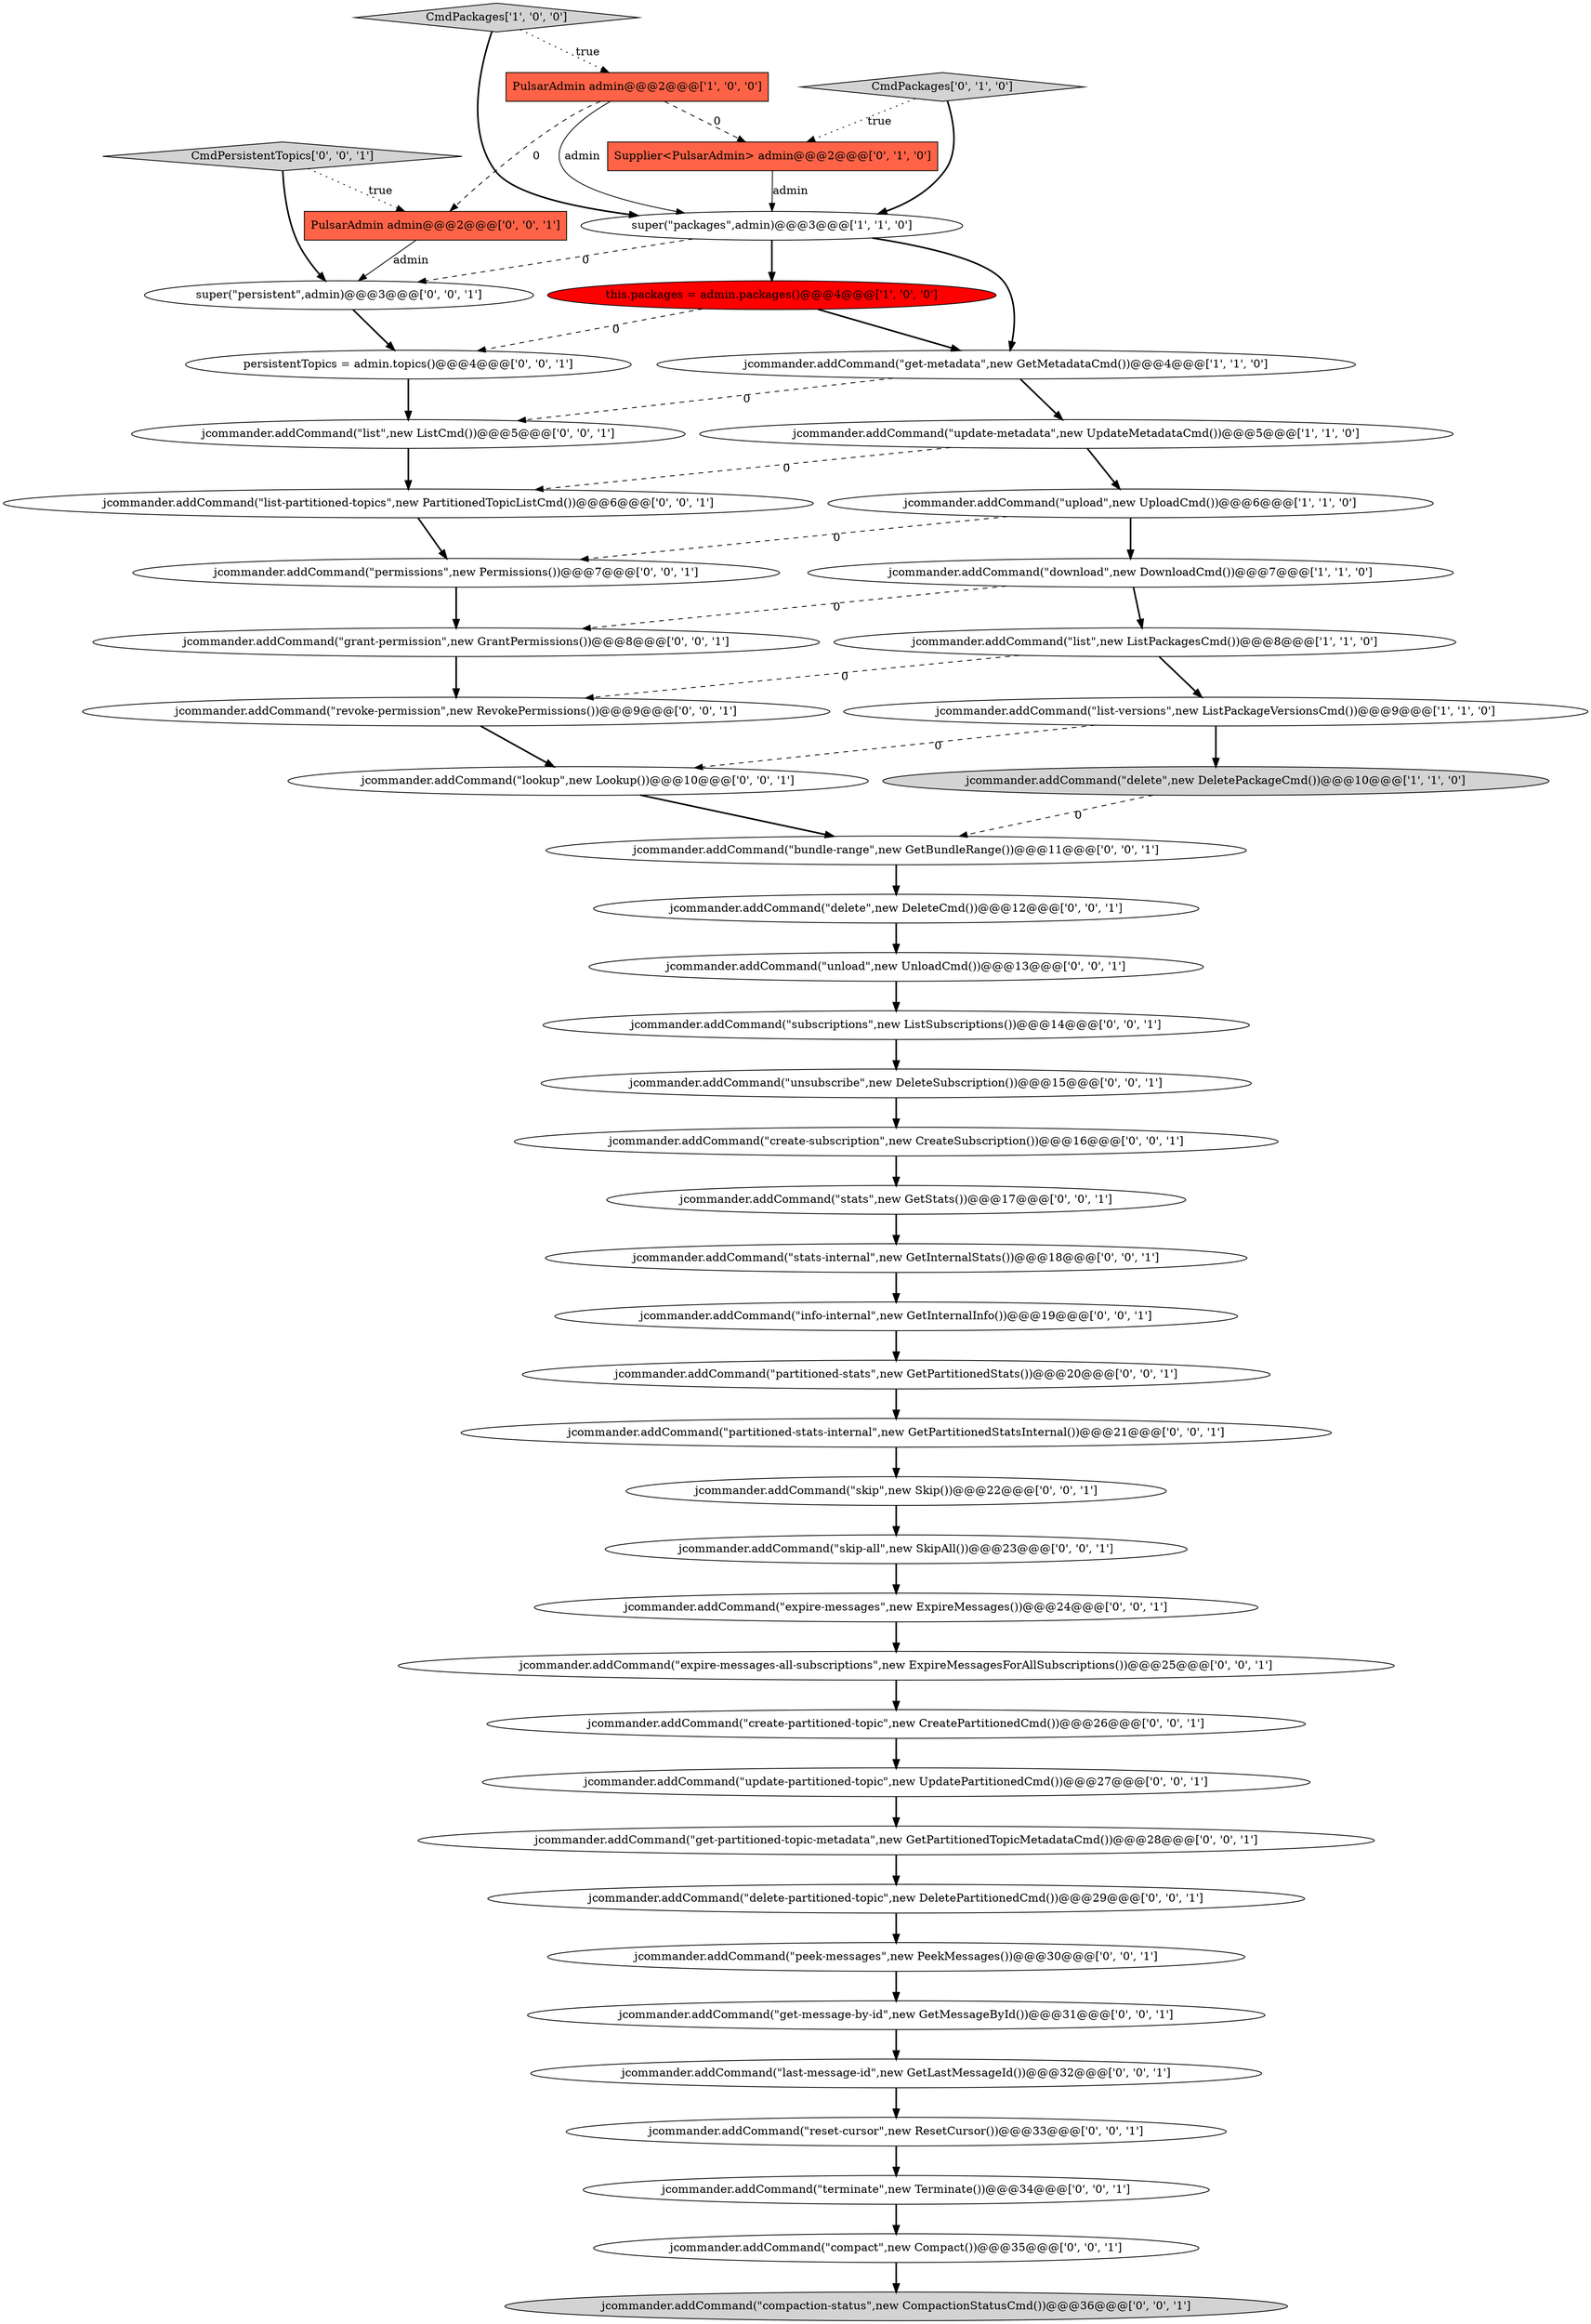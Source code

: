 digraph {
11 [style = filled, label = "Supplier<PulsarAdmin> admin@@@2@@@['0', '1', '0']", fillcolor = tomato, shape = box image = "AAA1AAABBB2BBB"];
27 [style = filled, label = "jcommander.addCommand(\"delete-partitioned-topic\",new DeletePartitionedCmd())@@@29@@@['0', '0', '1']", fillcolor = white, shape = ellipse image = "AAA0AAABBB3BBB"];
38 [style = filled, label = "jcommander.addCommand(\"permissions\",new Permissions())@@@7@@@['0', '0', '1']", fillcolor = white, shape = ellipse image = "AAA0AAABBB3BBB"];
14 [style = filled, label = "jcommander.addCommand(\"grant-permission\",new GrantPermissions())@@@8@@@['0', '0', '1']", fillcolor = white, shape = ellipse image = "AAA0AAABBB3BBB"];
43 [style = filled, label = "jcommander.addCommand(\"lookup\",new Lookup())@@@10@@@['0', '0', '1']", fillcolor = white, shape = ellipse image = "AAA0AAABBB3BBB"];
20 [style = filled, label = "jcommander.addCommand(\"partitioned-stats-internal\",new GetPartitionedStatsInternal())@@@21@@@['0', '0', '1']", fillcolor = white, shape = ellipse image = "AAA0AAABBB3BBB"];
16 [style = filled, label = "jcommander.addCommand(\"list\",new ListCmd())@@@5@@@['0', '0', '1']", fillcolor = white, shape = ellipse image = "AAA0AAABBB3BBB"];
19 [style = filled, label = "jcommander.addCommand(\"revoke-permission\",new RevokePermissions())@@@9@@@['0', '0', '1']", fillcolor = white, shape = ellipse image = "AAA0AAABBB3BBB"];
32 [style = filled, label = "jcommander.addCommand(\"partitioned-stats\",new GetPartitionedStats())@@@20@@@['0', '0', '1']", fillcolor = white, shape = ellipse image = "AAA0AAABBB3BBB"];
0 [style = filled, label = "jcommander.addCommand(\"get-metadata\",new GetMetadataCmd())@@@4@@@['1', '1', '0']", fillcolor = white, shape = ellipse image = "AAA0AAABBB1BBB"];
7 [style = filled, label = "jcommander.addCommand(\"download\",new DownloadCmd())@@@7@@@['1', '1', '0']", fillcolor = white, shape = ellipse image = "AAA0AAABBB1BBB"];
30 [style = filled, label = "jcommander.addCommand(\"stats-internal\",new GetInternalStats())@@@18@@@['0', '0', '1']", fillcolor = white, shape = ellipse image = "AAA0AAABBB3BBB"];
29 [style = filled, label = "jcommander.addCommand(\"subscriptions\",new ListSubscriptions())@@@14@@@['0', '0', '1']", fillcolor = white, shape = ellipse image = "AAA0AAABBB3BBB"];
47 [style = filled, label = "jcommander.addCommand(\"expire-messages-all-subscriptions\",new ExpireMessagesForAllSubscriptions())@@@25@@@['0', '0', '1']", fillcolor = white, shape = ellipse image = "AAA0AAABBB3BBB"];
25 [style = filled, label = "jcommander.addCommand(\"skip\",new Skip())@@@22@@@['0', '0', '1']", fillcolor = white, shape = ellipse image = "AAA0AAABBB3BBB"];
39 [style = filled, label = "jcommander.addCommand(\"compaction-status\",new CompactionStatusCmd())@@@36@@@['0', '0', '1']", fillcolor = lightgray, shape = ellipse image = "AAA0AAABBB3BBB"];
44 [style = filled, label = "PulsarAdmin admin@@@2@@@['0', '0', '1']", fillcolor = tomato, shape = box image = "AAA0AAABBB3BBB"];
40 [style = filled, label = "jcommander.addCommand(\"create-subscription\",new CreateSubscription())@@@16@@@['0', '0', '1']", fillcolor = white, shape = ellipse image = "AAA0AAABBB3BBB"];
23 [style = filled, label = "jcommander.addCommand(\"peek-messages\",new PeekMessages())@@@30@@@['0', '0', '1']", fillcolor = white, shape = ellipse image = "AAA0AAABBB3BBB"];
42 [style = filled, label = "jcommander.addCommand(\"terminate\",new Terminate())@@@34@@@['0', '0', '1']", fillcolor = white, shape = ellipse image = "AAA0AAABBB3BBB"];
45 [style = filled, label = "jcommander.addCommand(\"last-message-id\",new GetLastMessageId())@@@32@@@['0', '0', '1']", fillcolor = white, shape = ellipse image = "AAA0AAABBB3BBB"];
13 [style = filled, label = "jcommander.addCommand(\"get-partitioned-topic-metadata\",new GetPartitionedTopicMetadataCmd())@@@28@@@['0', '0', '1']", fillcolor = white, shape = ellipse image = "AAA0AAABBB3BBB"];
22 [style = filled, label = "super(\"persistent\",admin)@@@3@@@['0', '0', '1']", fillcolor = white, shape = ellipse image = "AAA0AAABBB3BBB"];
12 [style = filled, label = "CmdPackages['0', '1', '0']", fillcolor = lightgray, shape = diamond image = "AAA0AAABBB2BBB"];
24 [style = filled, label = "jcommander.addCommand(\"unsubscribe\",new DeleteSubscription())@@@15@@@['0', '0', '1']", fillcolor = white, shape = ellipse image = "AAA0AAABBB3BBB"];
10 [style = filled, label = "jcommander.addCommand(\"upload\",new UploadCmd())@@@6@@@['1', '1', '0']", fillcolor = white, shape = ellipse image = "AAA0AAABBB1BBB"];
34 [style = filled, label = "jcommander.addCommand(\"reset-cursor\",new ResetCursor())@@@33@@@['0', '0', '1']", fillcolor = white, shape = ellipse image = "AAA0AAABBB3BBB"];
36 [style = filled, label = "jcommander.addCommand(\"update-partitioned-topic\",new UpdatePartitionedCmd())@@@27@@@['0', '0', '1']", fillcolor = white, shape = ellipse image = "AAA0AAABBB3BBB"];
17 [style = filled, label = "jcommander.addCommand(\"expire-messages\",new ExpireMessages())@@@24@@@['0', '0', '1']", fillcolor = white, shape = ellipse image = "AAA0AAABBB3BBB"];
46 [style = filled, label = "jcommander.addCommand(\"list-partitioned-topics\",new PartitionedTopicListCmd())@@@6@@@['0', '0', '1']", fillcolor = white, shape = ellipse image = "AAA0AAABBB3BBB"];
15 [style = filled, label = "jcommander.addCommand(\"info-internal\",new GetInternalInfo())@@@19@@@['0', '0', '1']", fillcolor = white, shape = ellipse image = "AAA0AAABBB3BBB"];
4 [style = filled, label = "super(\"packages\",admin)@@@3@@@['1', '1', '0']", fillcolor = white, shape = ellipse image = "AAA0AAABBB1BBB"];
6 [style = filled, label = "this.packages = admin.packages()@@@4@@@['1', '0', '0']", fillcolor = red, shape = ellipse image = "AAA1AAABBB1BBB"];
2 [style = filled, label = "jcommander.addCommand(\"update-metadata\",new UpdateMetadataCmd())@@@5@@@['1', '1', '0']", fillcolor = white, shape = ellipse image = "AAA0AAABBB1BBB"];
8 [style = filled, label = "CmdPackages['1', '0', '0']", fillcolor = lightgray, shape = diamond image = "AAA0AAABBB1BBB"];
33 [style = filled, label = "jcommander.addCommand(\"get-message-by-id\",new GetMessageById())@@@31@@@['0', '0', '1']", fillcolor = white, shape = ellipse image = "AAA0AAABBB3BBB"];
37 [style = filled, label = "persistentTopics = admin.topics()@@@4@@@['0', '0', '1']", fillcolor = white, shape = ellipse image = "AAA0AAABBB3BBB"];
26 [style = filled, label = "jcommander.addCommand(\"compact\",new Compact())@@@35@@@['0', '0', '1']", fillcolor = white, shape = ellipse image = "AAA0AAABBB3BBB"];
1 [style = filled, label = "jcommander.addCommand(\"list-versions\",new ListPackageVersionsCmd())@@@9@@@['1', '1', '0']", fillcolor = white, shape = ellipse image = "AAA0AAABBB1BBB"];
31 [style = filled, label = "jcommander.addCommand(\"unload\",new UnloadCmd())@@@13@@@['0', '0', '1']", fillcolor = white, shape = ellipse image = "AAA0AAABBB3BBB"];
9 [style = filled, label = "jcommander.addCommand(\"delete\",new DeletePackageCmd())@@@10@@@['1', '1', '0']", fillcolor = lightgray, shape = ellipse image = "AAA0AAABBB1BBB"];
41 [style = filled, label = "CmdPersistentTopics['0', '0', '1']", fillcolor = lightgray, shape = diamond image = "AAA0AAABBB3BBB"];
3 [style = filled, label = "jcommander.addCommand(\"list\",new ListPackagesCmd())@@@8@@@['1', '1', '0']", fillcolor = white, shape = ellipse image = "AAA0AAABBB1BBB"];
5 [style = filled, label = "PulsarAdmin admin@@@2@@@['1', '0', '0']", fillcolor = tomato, shape = box image = "AAA1AAABBB1BBB"];
35 [style = filled, label = "jcommander.addCommand(\"create-partitioned-topic\",new CreatePartitionedCmd())@@@26@@@['0', '0', '1']", fillcolor = white, shape = ellipse image = "AAA0AAABBB3BBB"];
18 [style = filled, label = "jcommander.addCommand(\"skip-all\",new SkipAll())@@@23@@@['0', '0', '1']", fillcolor = white, shape = ellipse image = "AAA0AAABBB3BBB"];
48 [style = filled, label = "jcommander.addCommand(\"delete\",new DeleteCmd())@@@12@@@['0', '0', '1']", fillcolor = white, shape = ellipse image = "AAA0AAABBB3BBB"];
21 [style = filled, label = "jcommander.addCommand(\"stats\",new GetStats())@@@17@@@['0', '0', '1']", fillcolor = white, shape = ellipse image = "AAA0AAABBB3BBB"];
28 [style = filled, label = "jcommander.addCommand(\"bundle-range\",new GetBundleRange())@@@11@@@['0', '0', '1']", fillcolor = white, shape = ellipse image = "AAA0AAABBB3BBB"];
5->44 [style = dashed, label="0"];
42->26 [style = bold, label=""];
46->38 [style = bold, label=""];
3->1 [style = bold, label=""];
1->43 [style = dashed, label="0"];
4->6 [style = bold, label=""];
22->37 [style = bold, label=""];
7->14 [style = dashed, label="0"];
17->47 [style = bold, label=""];
0->2 [style = bold, label=""];
11->4 [style = solid, label="admin"];
0->16 [style = dashed, label="0"];
25->18 [style = bold, label=""];
10->38 [style = dashed, label="0"];
9->28 [style = dashed, label="0"];
18->17 [style = bold, label=""];
31->29 [style = bold, label=""];
14->19 [style = bold, label=""];
2->46 [style = dashed, label="0"];
6->0 [style = bold, label=""];
24->40 [style = bold, label=""];
34->42 [style = bold, label=""];
4->22 [style = dashed, label="0"];
21->30 [style = bold, label=""];
2->10 [style = bold, label=""];
47->35 [style = bold, label=""];
20->25 [style = bold, label=""];
10->7 [style = bold, label=""];
6->37 [style = dashed, label="0"];
26->39 [style = bold, label=""];
7->3 [style = bold, label=""];
1->9 [style = bold, label=""];
38->14 [style = bold, label=""];
4->0 [style = bold, label=""];
43->28 [style = bold, label=""];
48->31 [style = bold, label=""];
12->11 [style = dotted, label="true"];
3->19 [style = dashed, label="0"];
36->13 [style = bold, label=""];
13->27 [style = bold, label=""];
23->33 [style = bold, label=""];
12->4 [style = bold, label=""];
5->11 [style = dashed, label="0"];
8->5 [style = dotted, label="true"];
28->48 [style = bold, label=""];
33->45 [style = bold, label=""];
44->22 [style = solid, label="admin"];
27->23 [style = bold, label=""];
41->22 [style = bold, label=""];
8->4 [style = bold, label=""];
5->4 [style = solid, label="admin"];
35->36 [style = bold, label=""];
29->24 [style = bold, label=""];
15->32 [style = bold, label=""];
19->43 [style = bold, label=""];
32->20 [style = bold, label=""];
37->16 [style = bold, label=""];
45->34 [style = bold, label=""];
41->44 [style = dotted, label="true"];
40->21 [style = bold, label=""];
30->15 [style = bold, label=""];
16->46 [style = bold, label=""];
}
